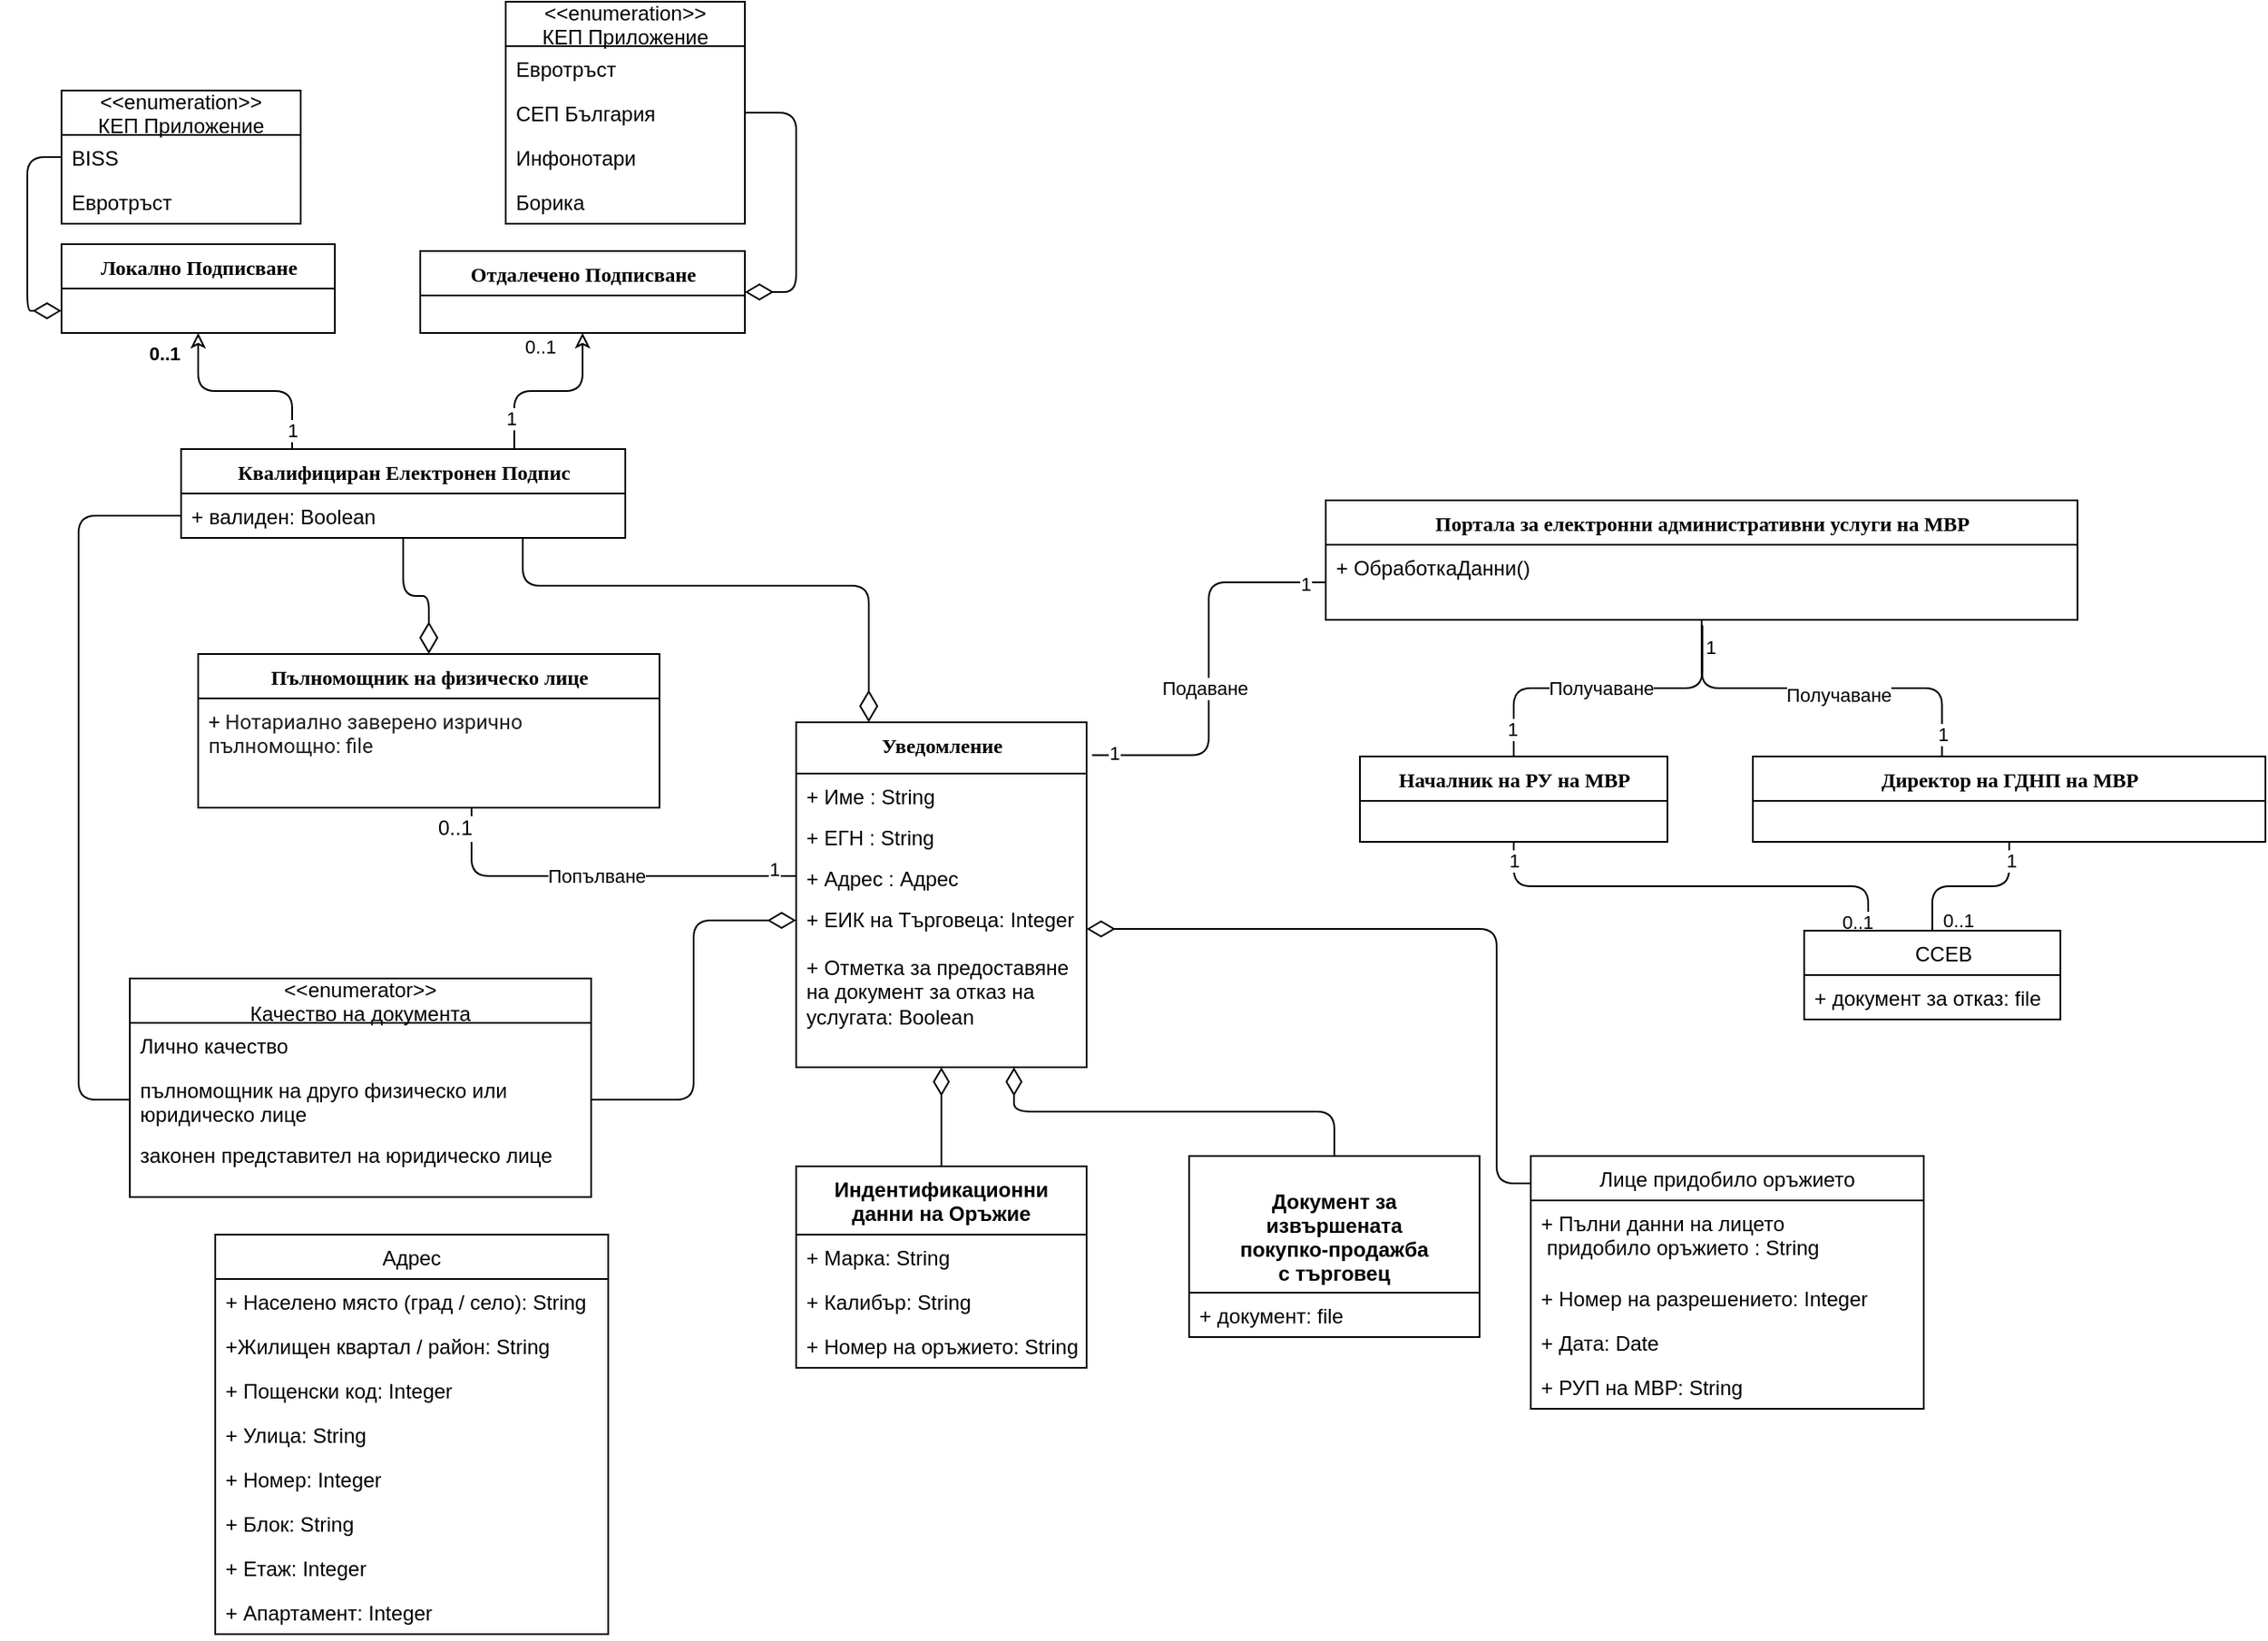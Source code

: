 <mxfile>
    <diagram id="FUfCUOJtNvwbcAhCGMT-" name="Class Diagram">
        <mxGraphModel dx="1916" dy="531" grid="1" gridSize="10" guides="1" tooltips="1" connect="1" arrows="1" fold="1" page="1" pageScale="1" pageWidth="850" pageHeight="1100" math="0" shadow="0">
            <root>
                <mxCell id="0"/>
                <mxCell id="1" parent="0"/>
                <mxCell id="204" style="edgeStyle=elbowEdgeStyle;elbow=vertical;html=1;endArrow=diamondThin;endFill=0;endSize=16;" parent="1" source="34" target="122" edge="1">
                    <mxGeometry relative="1" as="geometry"/>
                </mxCell>
                <mxCell id="34" value="Квалифициран Електронен Подпис" style="swimlane;html=1;fontStyle=1;align=center;verticalAlign=top;childLayout=stackLayout;horizontal=1;startSize=26;horizontalStack=0;resizeParent=1;resizeLast=0;collapsible=1;marginBottom=0;swimlaneFillColor=#ffffff;rounded=0;shadow=0;comic=0;labelBackgroundColor=none;strokeWidth=1;fillColor=none;fontFamily=Verdana;fontSize=12" parent="1" vertex="1">
                    <mxGeometry x="-360" y="480" width="260" height="52" as="geometry"/>
                </mxCell>
                <mxCell id="35" value="+ валиден: Boolean" style="text;html=1;strokeColor=none;fillColor=none;align=left;verticalAlign=top;spacingLeft=4;spacingRight=4;whiteSpace=wrap;overflow=hidden;rotatable=0;points=[[0,0.5],[1,0.5]];portConstraint=eastwest;" parent="34" vertex="1">
                    <mxGeometry y="26" width="260" height="26" as="geometry"/>
                </mxCell>
                <mxCell id="262" style="edgeStyle=elbowEdgeStyle;elbow=vertical;html=1;endArrow=none;endFill=0;entryX=0.25;entryY=0;entryDx=0;entryDy=0;" parent="1" source="47" target="257" edge="1">
                    <mxGeometry relative="1" as="geometry">
                        <mxPoint x="650" y="760" as="targetPoint"/>
                    </mxGeometry>
                </mxCell>
                <mxCell id="263" value="0..1" style="edgeLabel;html=1;align=center;verticalAlign=middle;resizable=0;points=[];" parent="262" vertex="1" connectable="0">
                    <mxGeometry x="0.889" y="1" relative="1" as="geometry">
                        <mxPoint x="-8" y="9" as="offset"/>
                    </mxGeometry>
                </mxCell>
                <mxCell id="270" value="1" style="edgeLabel;html=1;align=center;verticalAlign=middle;resizable=0;points=[];" parent="262" vertex="1" connectable="0">
                    <mxGeometry x="-0.915" relative="1" as="geometry">
                        <mxPoint as="offset"/>
                    </mxGeometry>
                </mxCell>
                <mxCell id="47" value="Началник на РУ на МВР" style="swimlane;html=1;fontStyle=1;align=center;verticalAlign=top;childLayout=stackLayout;horizontal=1;startSize=26;horizontalStack=0;resizeParent=1;resizeLast=0;collapsible=1;marginBottom=0;swimlaneFillColor=#ffffff;rounded=0;shadow=0;comic=0;labelBackgroundColor=none;strokeWidth=1;fillColor=none;fontFamily=Verdana;fontSize=12" parent="1" vertex="1">
                    <mxGeometry x="330" y="660" width="180" height="50" as="geometry"/>
                </mxCell>
                <mxCell id="202" style="edgeStyle=elbowEdgeStyle;html=1;exitX=0.5;exitY=1;exitDx=0;exitDy=0;entryX=0.25;entryY=0;entryDx=0;entryDy=0;elbow=vertical;endArrow=none;endFill=0;startArrow=classic;startFill=0;" parent="1" source="95" target="34" edge="1">
                    <mxGeometry relative="1" as="geometry"/>
                </mxCell>
                <mxCell id="265" value="0..1" style="edgeLabel;html=1;align=center;verticalAlign=middle;resizable=0;points=[];fontStyle=1" parent="202" vertex="1" connectable="0">
                    <mxGeometry x="-0.807" y="-2" relative="1" as="geometry">
                        <mxPoint x="-18" as="offset"/>
                    </mxGeometry>
                </mxCell>
                <mxCell id="267" value="1" style="edgeLabel;html=1;align=center;verticalAlign=middle;resizable=0;points=[];" parent="202" vertex="1" connectable="0">
                    <mxGeometry x="0.81" relative="1" as="geometry">
                        <mxPoint as="offset"/>
                    </mxGeometry>
                </mxCell>
                <mxCell id="95" value="Локално Подписване" style="swimlane;html=1;fontStyle=1;align=center;verticalAlign=top;childLayout=stackLayout;horizontal=1;startSize=26;horizontalStack=0;resizeParent=1;resizeLast=0;collapsible=1;marginBottom=0;swimlaneFillColor=#ffffff;rounded=0;shadow=0;comic=0;labelBackgroundColor=none;strokeWidth=1;fillColor=none;fontFamily=Verdana;fontSize=12" parent="1" vertex="1">
                    <mxGeometry x="-430" y="360" width="160" height="52" as="geometry"/>
                </mxCell>
                <mxCell id="203" style="edgeStyle=elbowEdgeStyle;elbow=vertical;html=1;exitX=0.5;exitY=1;exitDx=0;exitDy=0;entryX=0.75;entryY=0;entryDx=0;entryDy=0;endArrow=none;endFill=0;startArrow=classic;startFill=0;" parent="1" source="110" target="34" edge="1">
                    <mxGeometry relative="1" as="geometry"/>
                </mxCell>
                <mxCell id="266" value="0..1" style="edgeLabel;html=1;align=center;verticalAlign=middle;resizable=0;points=[];" parent="203" vertex="1" connectable="0">
                    <mxGeometry x="-0.856" y="-1" relative="1" as="geometry">
                        <mxPoint x="-24" as="offset"/>
                    </mxGeometry>
                </mxCell>
                <mxCell id="268" value="1" style="edgeLabel;html=1;align=center;verticalAlign=middle;resizable=0;points=[];" parent="203" vertex="1" connectable="0">
                    <mxGeometry x="0.654" y="-2" relative="1" as="geometry">
                        <mxPoint as="offset"/>
                    </mxGeometry>
                </mxCell>
                <mxCell id="110" value="Отдалечено Подписване" style="swimlane;html=1;fontStyle=1;align=center;verticalAlign=top;childLayout=stackLayout;horizontal=1;startSize=26;horizontalStack=0;resizeParent=1;resizeLast=0;collapsible=1;marginBottom=0;swimlaneFillColor=#ffffff;rounded=0;shadow=0;comic=0;labelBackgroundColor=none;strokeWidth=1;fillColor=none;fontFamily=Verdana;fontSize=12" parent="1" vertex="1">
                    <mxGeometry x="-220" y="364" width="190" height="48" as="geometry"/>
                </mxCell>
                <mxCell id="120" style="edgeStyle=elbowEdgeStyle;comic=0;html=1;exitX=1.019;exitY=0.095;exitDx=0;exitDy=0;endArrow=none;endFill=0;endSize=16;exitPerimeter=0;" parent="1" source="114" edge="1">
                    <mxGeometry relative="1" as="geometry">
                        <mxPoint x="310" y="558" as="targetPoint"/>
                    </mxGeometry>
                </mxCell>
                <mxCell id="128" value="Подаване" style="edgeLabel;html=1;align=center;verticalAlign=middle;resizable=0;points=[];" parent="120" vertex="1" connectable="0">
                    <mxGeometry x="-0.217" y="3" relative="1" as="geometry">
                        <mxPoint y="-15" as="offset"/>
                    </mxGeometry>
                </mxCell>
                <mxCell id="275" value="1" style="edgeLabel;html=1;align=center;verticalAlign=middle;resizable=0;points=[];" parent="120" vertex="1" connectable="0">
                    <mxGeometry x="-0.895" y="1" relative="1" as="geometry">
                        <mxPoint as="offset"/>
                    </mxGeometry>
                </mxCell>
                <mxCell id="276" value="1" style="edgeLabel;html=1;align=center;verticalAlign=middle;resizable=0;points=[];" parent="120" vertex="1" connectable="0">
                    <mxGeometry x="0.896" y="-1" relative="1" as="geometry">
                        <mxPoint as="offset"/>
                    </mxGeometry>
                </mxCell>
                <mxCell id="114" value="Уведомление" style="swimlane;html=1;fontStyle=1;align=center;verticalAlign=top;childLayout=stackLayout;horizontal=1;startSize=30;horizontalStack=0;resizeParent=1;resizeLast=0;collapsible=1;marginBottom=0;swimlaneFillColor=#ffffff;rounded=0;shadow=0;comic=0;labelBackgroundColor=none;strokeWidth=1;fillColor=none;fontFamily=Verdana;fontSize=12" parent="1" vertex="1">
                    <mxGeometry y="640" width="170" height="202" as="geometry">
                        <mxRectangle x="70" y="630" width="120" height="30" as="alternateBounds"/>
                    </mxGeometry>
                </mxCell>
                <mxCell id="155" value="+ Име : String" style="text;html=1;strokeColor=none;fillColor=none;align=left;verticalAlign=top;spacingLeft=4;spacingRight=4;whiteSpace=wrap;overflow=hidden;rotatable=0;points=[[0,0.5],[1,0.5]];portConstraint=eastwest;" parent="114" vertex="1">
                    <mxGeometry y="30" width="170" height="24" as="geometry"/>
                </mxCell>
                <mxCell id="156" value="+ ЕГН : String" style="text;html=1;strokeColor=none;fillColor=none;align=left;verticalAlign=top;spacingLeft=4;spacingRight=4;whiteSpace=wrap;overflow=hidden;rotatable=0;points=[[0,0.5],[1,0.5]];portConstraint=eastwest;" parent="114" vertex="1">
                    <mxGeometry y="54" width="170" height="24" as="geometry"/>
                </mxCell>
                <mxCell id="115" value="+ Адрес : Адрес" style="text;html=1;strokeColor=none;fillColor=none;align=left;verticalAlign=top;spacingLeft=4;spacingRight=4;whiteSpace=wrap;overflow=hidden;rotatable=0;points=[[0,0.5],[1,0.5]];portConstraint=eastwest;" parent="114" vertex="1">
                    <mxGeometry y="78" width="170" height="24" as="geometry"/>
                </mxCell>
                <mxCell id="160" value="+ ЕИК на Търговеца: Integer" style="text;html=1;strokeColor=none;fillColor=none;align=left;verticalAlign=top;spacingLeft=4;spacingRight=4;whiteSpace=wrap;overflow=hidden;rotatable=0;points=[[0,0.5],[1,0.5]];portConstraint=eastwest;" parent="114" vertex="1">
                    <mxGeometry y="102" width="170" height="28" as="geometry"/>
                </mxCell>
                <mxCell id="254" value="+ Отметка за предоставяне на документ за отказ на услугата: Boolean" style="text;html=1;strokeColor=none;fillColor=none;align=left;verticalAlign=top;spacingLeft=4;spacingRight=4;whiteSpace=wrap;overflow=hidden;rotatable=0;points=[[0,0.5],[1,0.5]];portConstraint=eastwest;" parent="114" vertex="1">
                    <mxGeometry y="130" width="170" height="50" as="geometry"/>
                </mxCell>
                <mxCell id="261" style="edgeStyle=elbowEdgeStyle;html=1;entryX=0.5;entryY=0;entryDx=0;entryDy=0;elbow=vertical;endArrow=none;endFill=0;" parent="1" source="117" target="257" edge="1">
                    <mxGeometry relative="1" as="geometry"/>
                </mxCell>
                <mxCell id="264" value="0..1" style="edgeLabel;html=1;align=center;verticalAlign=middle;resizable=0;points=[];" parent="261" vertex="1" connectable="0">
                    <mxGeometry x="0.716" relative="1" as="geometry">
                        <mxPoint x="15" y="8" as="offset"/>
                    </mxGeometry>
                </mxCell>
                <mxCell id="271" value="1" style="edgeLabel;html=1;align=center;verticalAlign=middle;resizable=0;points=[];" parent="261" vertex="1" connectable="0">
                    <mxGeometry x="-0.773" y="1" relative="1" as="geometry">
                        <mxPoint as="offset"/>
                    </mxGeometry>
                </mxCell>
                <mxCell id="117" value="Директор на ГДНП на МВР" style="swimlane;html=1;fontStyle=1;align=center;verticalAlign=top;childLayout=stackLayout;horizontal=1;startSize=26;horizontalStack=0;resizeParent=1;resizeLast=0;collapsible=1;marginBottom=0;swimlaneFillColor=#ffffff;rounded=0;shadow=0;comic=0;labelBackgroundColor=none;strokeWidth=1;fillColor=none;fontFamily=Verdana;fontSize=12" parent="1" vertex="1">
                    <mxGeometry x="560" y="660" width="300" height="50" as="geometry"/>
                </mxCell>
                <mxCell id="121" style="edgeStyle=elbowEdgeStyle;comic=0;html=1;entryX=0.369;entryY=0.002;entryDx=0;entryDy=0;endArrow=none;endFill=0;endSize=16;elbow=vertical;entryPerimeter=0;" parent="1" source="119" target="117" edge="1">
                    <mxGeometry relative="1" as="geometry"/>
                </mxCell>
                <mxCell id="158" value="Получаване" style="edgeLabel;html=1;align=center;verticalAlign=middle;resizable=0;points=[];" parent="121" vertex="1" connectable="0">
                    <mxGeometry x="0.129" y="-1" relative="1" as="geometry">
                        <mxPoint x="-5" y="3" as="offset"/>
                    </mxGeometry>
                </mxCell>
                <mxCell id="273" value="1" style="edgeLabel;html=1;align=center;verticalAlign=middle;resizable=0;points=[];" parent="121" vertex="1" connectable="0">
                    <mxGeometry x="0.881" relative="1" as="geometry">
                        <mxPoint as="offset"/>
                    </mxGeometry>
                </mxCell>
                <mxCell id="119" value="Портала за електронни административни услуги на МВР" style="swimlane;html=1;fontStyle=1;align=center;verticalAlign=top;childLayout=stackLayout;horizontal=1;startSize=26;horizontalStack=0;resizeParent=1;resizeLast=0;collapsible=1;marginBottom=0;swimlaneFillColor=#ffffff;rounded=0;shadow=0;comic=0;labelBackgroundColor=none;strokeWidth=1;fillColor=none;fontFamily=Verdana;fontSize=12" parent="1" vertex="1">
                    <mxGeometry x="310" y="510" width="440" height="70" as="geometry"/>
                </mxCell>
                <mxCell id="134" value="+ ОбработкаДанни()" style="text;html=1;strokeColor=none;fillColor=none;align=left;verticalAlign=top;spacingLeft=4;spacingRight=4;whiteSpace=wrap;overflow=hidden;rotatable=0;points=[[0,0.5],[1,0.5]];portConstraint=eastwest;" parent="119" vertex="1">
                    <mxGeometry y="26" width="440" height="44" as="geometry"/>
                </mxCell>
                <mxCell id="122" value="Пълномощник на физическо лице" style="swimlane;html=1;fontStyle=1;align=center;verticalAlign=top;childLayout=stackLayout;horizontal=1;startSize=26;horizontalStack=0;resizeParent=1;resizeLast=0;collapsible=1;marginBottom=0;swimlaneFillColor=#ffffff;rounded=0;shadow=0;comic=0;labelBackgroundColor=none;strokeWidth=1;fillColor=none;fontFamily=Verdana;fontSize=12" parent="1" vertex="1">
                    <mxGeometry x="-350" y="600" width="270" height="90" as="geometry"/>
                </mxCell>
                <mxCell id="123" value="&lt;font style=&quot;font-size: 12px;&quot;&gt;&lt;span style=&quot;color: rgb(32, 32, 32); font-family: Roboto, Verdana, &amp;quot;Segoe UI&amp;quot;, &amp;quot;Helvetica Neue&amp;quot;, Arial, sans-serif, &amp;quot;Apple Color Emoji&amp;quot;, &amp;quot;Segoe UI Emoji&amp;quot;, &amp;quot;Segoe UI Symbol&amp;quot;; text-align: justify; background-color: rgb(255, 255, 255);&quot;&gt;+ Нотариално заверено изрично пълномощно: file&lt;/span&gt;&lt;/font&gt;" style="text;html=1;strokeColor=none;fillColor=none;align=left;verticalAlign=top;spacingLeft=4;spacingRight=4;whiteSpace=wrap;overflow=hidden;rotatable=0;points=[[0,0.5],[1,0.5]];portConstraint=eastwest;" parent="122" vertex="1">
                    <mxGeometry y="26" width="270" height="64" as="geometry"/>
                </mxCell>
                <mxCell id="124" style="edgeStyle=elbowEdgeStyle;comic=0;html=1;endArrow=none;endFill=0;endSize=16;" parent="1" target="123" edge="1">
                    <mxGeometry relative="1" as="geometry">
                        <mxPoint y="730" as="sourcePoint"/>
                        <Array as="points">
                            <mxPoint x="-190" y="740"/>
                            <mxPoint x="-200" y="760"/>
                        </Array>
                    </mxGeometry>
                </mxCell>
                <mxCell id="129" value="Попълване" style="edgeLabel;html=1;align=center;verticalAlign=middle;resizable=0;points=[];" parent="124" vertex="1" connectable="0">
                    <mxGeometry x="-0.262" y="-2" relative="1" as="geometry">
                        <mxPoint x="-32" y="2" as="offset"/>
                    </mxGeometry>
                </mxCell>
                <mxCell id="256" value="0..1" style="edgeLabel;html=1;align=center;verticalAlign=middle;resizable=0;points=[];fontSize=12;" parent="124" vertex="1" connectable="0">
                    <mxGeometry x="0.901" y="2" relative="1" as="geometry">
                        <mxPoint x="-8" as="offset"/>
                    </mxGeometry>
                </mxCell>
                <mxCell id="269" value="1" style="edgeLabel;html=1;align=center;verticalAlign=middle;resizable=0;points=[];" parent="124" vertex="1" connectable="0">
                    <mxGeometry x="-0.887" y="-4" relative="1" as="geometry">
                        <mxPoint as="offset"/>
                    </mxGeometry>
                </mxCell>
                <mxCell id="139" value="Индентификационни &#10;данни на Оръжие" style="swimlane;fontStyle=1;childLayout=stackLayout;horizontal=1;startSize=40;fillColor=none;horizontalStack=0;resizeParent=1;resizeParentMax=0;resizeLast=0;collapsible=1;marginBottom=0;glass=0;" parent="1" vertex="1">
                    <mxGeometry y="900" width="170" height="118" as="geometry"/>
                </mxCell>
                <mxCell id="140" value="+ Марка: String" style="text;strokeColor=none;fillColor=none;align=left;verticalAlign=top;spacingLeft=4;spacingRight=4;overflow=hidden;rotatable=0;points=[[0,0.5],[1,0.5]];portConstraint=eastwest;" parent="139" vertex="1">
                    <mxGeometry y="40" width="170" height="26" as="geometry"/>
                </mxCell>
                <mxCell id="141" value="+ Калибър: String" style="text;strokeColor=none;fillColor=none;align=left;verticalAlign=top;spacingLeft=4;spacingRight=4;overflow=hidden;rotatable=0;points=[[0,0.5],[1,0.5]];portConstraint=eastwest;" parent="139" vertex="1">
                    <mxGeometry y="66" width="170" height="26" as="geometry"/>
                </mxCell>
                <mxCell id="142" value="+ Номер на оръжието: String" style="text;strokeColor=none;fillColor=none;align=left;verticalAlign=top;spacingLeft=4;spacingRight=4;overflow=hidden;rotatable=0;points=[[0,0.5],[1,0.5]];portConstraint=eastwest;" parent="139" vertex="1">
                    <mxGeometry y="92" width="170" height="26" as="geometry"/>
                </mxCell>
                <mxCell id="143" style="edgeStyle=none;html=1;endArrow=diamondThin;endFill=0;endSize=14;exitX=0.5;exitY=0;exitDx=0;exitDy=0;entryX=0.5;entryY=1;entryDx=0;entryDy=0;" parent="1" source="139" target="114" edge="1">
                    <mxGeometry relative="1" as="geometry">
                        <mxPoint x="70" y="680" as="targetPoint"/>
                    </mxGeometry>
                </mxCell>
                <mxCell id="163" value="&lt;&lt;enumeration&gt;&gt;&#10;КЕП Приложение" style="swimlane;fontStyle=0;childLayout=stackLayout;horizontal=1;startSize=26;fillColor=none;horizontalStack=0;resizeParent=1;resizeParentMax=0;resizeLast=0;collapsible=1;marginBottom=0;glass=0;" parent="1" vertex="1">
                    <mxGeometry x="-170" y="218" width="140" height="130" as="geometry"/>
                </mxCell>
                <mxCell id="164" value="Евротръст" style="text;strokeColor=none;fillColor=none;align=left;verticalAlign=top;spacingLeft=4;spacingRight=4;overflow=hidden;rotatable=0;points=[[0,0.5],[1,0.5]];portConstraint=eastwest;glass=0;" parent="163" vertex="1">
                    <mxGeometry y="26" width="140" height="26" as="geometry"/>
                </mxCell>
                <mxCell id="165" value="СЕП България" style="text;strokeColor=none;fillColor=none;align=left;verticalAlign=top;spacingLeft=4;spacingRight=4;overflow=hidden;rotatable=0;points=[[0,0.5],[1,0.5]];portConstraint=eastwest;glass=0;" parent="163" vertex="1">
                    <mxGeometry y="52" width="140" height="26" as="geometry"/>
                </mxCell>
                <mxCell id="166" value="Инфонотари" style="text;strokeColor=none;fillColor=none;align=left;verticalAlign=top;spacingLeft=4;spacingRight=4;overflow=hidden;rotatable=0;points=[[0,0.5],[1,0.5]];portConstraint=eastwest;glass=0;" parent="163" vertex="1">
                    <mxGeometry y="78" width="140" height="26" as="geometry"/>
                </mxCell>
                <mxCell id="172" value="Борика" style="text;strokeColor=none;fillColor=none;align=left;verticalAlign=top;spacingLeft=4;spacingRight=4;overflow=hidden;rotatable=0;points=[[0,0.5],[1,0.5]];portConstraint=eastwest;glass=0;" parent="163" vertex="1">
                    <mxGeometry y="104" width="140" height="26" as="geometry"/>
                </mxCell>
                <mxCell id="173" style="edgeStyle=elbowEdgeStyle;html=1;exitX=1;exitY=0.5;exitDx=0;exitDy=0;entryX=1;entryY=0.5;entryDx=0;entryDy=0;endArrow=diamondThin;endFill=0;endSize=14;" parent="1" source="165" target="110" edge="1">
                    <mxGeometry relative="1" as="geometry">
                        <mxPoint x="400" y="540" as="targetPoint"/>
                        <Array as="points">
                            <mxPoint y="360"/>
                            <mxPoint x="-10" y="350"/>
                            <mxPoint x="20" y="350"/>
                            <mxPoint x="440" y="500"/>
                            <mxPoint x="400" y="510"/>
                        </Array>
                    </mxGeometry>
                </mxCell>
                <mxCell id="174" value="&lt;&lt;enumeration&gt;&gt;&#10;КЕП Приложение" style="swimlane;fontStyle=0;childLayout=stackLayout;horizontal=1;startSize=26;fillColor=none;horizontalStack=0;resizeParent=1;resizeParentMax=0;resizeLast=0;collapsible=1;marginBottom=0;glass=0;" parent="1" vertex="1">
                    <mxGeometry x="-430" y="270" width="140" height="78" as="geometry"/>
                </mxCell>
                <mxCell id="175" value="BISS" style="text;strokeColor=none;fillColor=none;align=left;verticalAlign=top;spacingLeft=4;spacingRight=4;overflow=hidden;rotatable=0;points=[[0,0.5],[1,0.5]];portConstraint=eastwest;glass=0;" parent="174" vertex="1">
                    <mxGeometry y="26" width="140" height="26" as="geometry"/>
                </mxCell>
                <mxCell id="176" value="Евротръст" style="text;strokeColor=none;fillColor=none;align=left;verticalAlign=top;spacingLeft=4;spacingRight=4;overflow=hidden;rotatable=0;points=[[0,0.5],[1,0.5]];portConstraint=eastwest;glass=0;" parent="174" vertex="1">
                    <mxGeometry y="52" width="140" height="26" as="geometry"/>
                </mxCell>
                <mxCell id="179" style="edgeStyle=elbowEdgeStyle;html=1;entryX=0;entryY=0.75;entryDx=0;entryDy=0;endArrow=diamondThin;endFill=0;endSize=14;exitX=0;exitY=0.5;exitDx=0;exitDy=0;" parent="1" source="175" target="95" edge="1">
                    <mxGeometry relative="1" as="geometry">
                        <mxPoint x="30" y="531" as="targetPoint"/>
                        <Array as="points">
                            <mxPoint x="-450" y="360"/>
                        </Array>
                    </mxGeometry>
                </mxCell>
                <mxCell id="180" value="&lt;&lt;enumerator&gt;&gt;&#10;Качество на документа" style="swimlane;fontStyle=0;childLayout=stackLayout;horizontal=1;startSize=26;fillColor=none;horizontalStack=0;resizeParent=1;resizeParentMax=0;resizeLast=0;collapsible=1;marginBottom=0;glass=0;" parent="1" vertex="1">
                    <mxGeometry x="-390" y="790" width="270" height="128" as="geometry"/>
                </mxCell>
                <mxCell id="181" value="Лично качество" style="text;strokeColor=none;fillColor=none;align=left;verticalAlign=top;spacingLeft=4;spacingRight=4;overflow=hidden;rotatable=0;points=[[0,0.5],[1,0.5]];portConstraint=eastwest;glass=0;" parent="180" vertex="1">
                    <mxGeometry y="26" width="270" height="26" as="geometry"/>
                </mxCell>
                <mxCell id="182" value="пълномощник на друго физическо или &#10;юридическо лице" style="text;strokeColor=none;fillColor=none;align=left;verticalAlign=top;spacingLeft=4;spacingRight=4;overflow=hidden;rotatable=0;points=[[0,0.5],[1,0.5]];portConstraint=eastwest;glass=0;" parent="180" vertex="1">
                    <mxGeometry y="52" width="270" height="38" as="geometry"/>
                </mxCell>
                <mxCell id="189" value="законен представител на юридическо лице" style="text;strokeColor=none;fillColor=none;align=left;verticalAlign=top;spacingLeft=4;spacingRight=4;overflow=hidden;rotatable=0;points=[[0,0.5],[1,0.5]];portConstraint=eastwest;glass=0;" parent="180" vertex="1">
                    <mxGeometry y="90" width="270" height="38" as="geometry"/>
                </mxCell>
                <mxCell id="198" style="edgeStyle=elbowEdgeStyle;html=1;entryX=0;entryY=0.5;entryDx=0;entryDy=0;strokeColor=default;endArrow=diamondThin;endFill=0;endSize=14;exitX=1;exitY=0.5;exitDx=0;exitDy=0;" parent="1" source="182" target="160" edge="1">
                    <mxGeometry relative="1" as="geometry"/>
                </mxCell>
                <mxCell id="205" style="edgeStyle=elbowEdgeStyle;elbow=vertical;html=1;entryX=0.25;entryY=0;entryDx=0;entryDy=0;endArrow=diamondThin;endFill=0;endSize=16;" parent="1" source="35" target="114" edge="1">
                    <mxGeometry relative="1" as="geometry">
                        <Array as="points">
                            <mxPoint x="-160" y="560"/>
                        </Array>
                    </mxGeometry>
                </mxCell>
                <mxCell id="211" style="edgeStyle=elbowEdgeStyle;html=1;fontSize=12;endArrow=diamondThin;endFill=0;endSize=14;elbow=vertical;entryX=0.75;entryY=1;entryDx=0;entryDy=0;" parent="1" source="207" target="114" edge="1">
                    <mxGeometry relative="1" as="geometry">
                        <mxPoint x="85" y="840" as="targetPoint"/>
                    </mxGeometry>
                </mxCell>
                <mxCell id="207" value="&#10;Документ за&#10;извършената&#10;покупко-продажба&#10;с търговец" style="swimlane;fontStyle=1;childLayout=stackLayout;horizontal=1;startSize=80;fillColor=none;horizontalStack=0;resizeParent=1;resizeParentMax=0;resizeLast=0;collapsible=1;marginBottom=0;glass=0;" parent="1" vertex="1">
                    <mxGeometry x="230" y="894" width="170" height="106" as="geometry"/>
                </mxCell>
                <mxCell id="235" value="+ документ: file" style="text;strokeColor=none;fillColor=none;align=left;verticalAlign=top;spacingLeft=4;spacingRight=4;overflow=hidden;rotatable=0;points=[[0,0.5],[1,0.5]];portConstraint=eastwest;" parent="207" vertex="1">
                    <mxGeometry y="80" width="170" height="26" as="geometry"/>
                </mxCell>
                <mxCell id="212" style="edgeStyle=elbowEdgeStyle;html=1;fontSize=12;endArrow=none;endFill=0;endSize=16;exitX=0;exitY=0.5;exitDx=0;exitDy=0;" parent="1" source="182" edge="1">
                    <mxGeometry relative="1" as="geometry">
                        <mxPoint x="-360" y="519" as="targetPoint"/>
                        <Array as="points">
                            <mxPoint x="-420" y="690"/>
                        </Array>
                    </mxGeometry>
                </mxCell>
                <mxCell id="226" value="Адрес" style="swimlane;fontStyle=0;childLayout=stackLayout;horizontal=1;startSize=26;fillColor=none;horizontalStack=0;resizeParent=1;resizeParentMax=0;resizeLast=0;collapsible=1;marginBottom=0;" parent="1" vertex="1">
                    <mxGeometry x="-340" y="940" width="230" height="234" as="geometry"/>
                </mxCell>
                <mxCell id="227" value="+ Населено място (град / село): String" style="text;strokeColor=none;fillColor=none;align=left;verticalAlign=top;spacingLeft=4;spacingRight=4;overflow=hidden;rotatable=0;points=[[0,0.5],[1,0.5]];portConstraint=eastwest;" parent="226" vertex="1">
                    <mxGeometry y="26" width="230" height="26" as="geometry"/>
                </mxCell>
                <mxCell id="228" value="+Жилищен квартал / район: String" style="text;strokeColor=none;fillColor=none;align=left;verticalAlign=top;spacingLeft=4;spacingRight=4;overflow=hidden;rotatable=0;points=[[0,0.5],[1,0.5]];portConstraint=eastwest;" parent="226" vertex="1">
                    <mxGeometry y="52" width="230" height="26" as="geometry"/>
                </mxCell>
                <mxCell id="229" value="+ Пощенски код: Integer" style="text;strokeColor=none;fillColor=none;align=left;verticalAlign=top;spacingLeft=4;spacingRight=4;overflow=hidden;rotatable=0;points=[[0,0.5],[1,0.5]];portConstraint=eastwest;" parent="226" vertex="1">
                    <mxGeometry y="78" width="230" height="26" as="geometry"/>
                </mxCell>
                <mxCell id="230" value="+ Улица: String" style="text;strokeColor=none;fillColor=none;align=left;verticalAlign=top;spacingLeft=4;spacingRight=4;overflow=hidden;rotatable=0;points=[[0,0.5],[1,0.5]];portConstraint=eastwest;" parent="226" vertex="1">
                    <mxGeometry y="104" width="230" height="26" as="geometry"/>
                </mxCell>
                <mxCell id="231" value="+ Номер: Integer" style="text;strokeColor=none;fillColor=none;align=left;verticalAlign=top;spacingLeft=4;spacingRight=4;overflow=hidden;rotatable=0;points=[[0,0.5],[1,0.5]];portConstraint=eastwest;" parent="226" vertex="1">
                    <mxGeometry y="130" width="230" height="26" as="geometry"/>
                </mxCell>
                <mxCell id="232" value="+ Блок: String" style="text;strokeColor=none;fillColor=none;align=left;verticalAlign=top;spacingLeft=4;spacingRight=4;overflow=hidden;rotatable=0;points=[[0,0.5],[1,0.5]];portConstraint=eastwest;" parent="226" vertex="1">
                    <mxGeometry y="156" width="230" height="26" as="geometry"/>
                </mxCell>
                <mxCell id="233" value="+ Етаж: Integer" style="text;strokeColor=none;fillColor=none;align=left;verticalAlign=top;spacingLeft=4;spacingRight=4;overflow=hidden;rotatable=0;points=[[0,0.5],[1,0.5]];portConstraint=eastwest;" parent="226" vertex="1">
                    <mxGeometry y="182" width="230" height="26" as="geometry"/>
                </mxCell>
                <mxCell id="234" value="+ Апартамент: Integer" style="text;strokeColor=none;fillColor=none;align=left;verticalAlign=top;spacingLeft=4;spacingRight=4;overflow=hidden;rotatable=0;points=[[0,0.5],[1,0.5]];portConstraint=eastwest;" parent="226" vertex="1">
                    <mxGeometry y="208" width="230" height="26" as="geometry"/>
                </mxCell>
                <mxCell id="236" style="edgeStyle=elbowEdgeStyle;comic=0;html=1;entryX=0.5;entryY=0;entryDx=0;entryDy=0;endArrow=none;endFill=0;endSize=16;elbow=vertical;exitX=0.501;exitY=1.071;exitDx=0;exitDy=0;exitPerimeter=0;" parent="1" source="134" target="47" edge="1">
                    <mxGeometry relative="1" as="geometry">
                        <mxPoint x="380" y="579.9" as="sourcePoint"/>
                        <mxPoint x="520.7" y="660.0" as="targetPoint"/>
                        <Array as="points">
                            <mxPoint x="460" y="620"/>
                            <mxPoint x="490" y="600"/>
                        </Array>
                    </mxGeometry>
                </mxCell>
                <mxCell id="237" value="Получаване" style="edgeLabel;html=1;align=center;verticalAlign=middle;resizable=0;points=[];" parent="236" vertex="1" connectable="0">
                    <mxGeometry x="0.129" y="-1" relative="1" as="geometry">
                        <mxPoint x="9" y="1" as="offset"/>
                    </mxGeometry>
                </mxCell>
                <mxCell id="272" value="1" style="edgeLabel;html=1;align=center;verticalAlign=middle;resizable=0;points=[];" parent="236" vertex="1" connectable="0">
                    <mxGeometry x="0.829" y="-1" relative="1" as="geometry">
                        <mxPoint as="offset"/>
                    </mxGeometry>
                </mxCell>
                <mxCell id="274" value="1" style="edgeLabel;html=1;align=center;verticalAlign=middle;resizable=0;points=[];" parent="236" vertex="1" connectable="0">
                    <mxGeometry x="-0.863" y="4" relative="1" as="geometry">
                        <mxPoint as="offset"/>
                    </mxGeometry>
                </mxCell>
                <mxCell id="252" style="edgeStyle=elbowEdgeStyle;html=1;entryX=1;entryY=0.5;entryDx=0;entryDy=0;endArrow=diamondThin;endFill=0;endSize=14;" parent="1" source="238" edge="1">
                    <mxGeometry relative="1" as="geometry">
                        <mxPoint x="170" y="761" as="targetPoint"/>
                        <Array as="points">
                            <mxPoint x="410" y="910"/>
                            <mxPoint x="410" y="830"/>
                        </Array>
                    </mxGeometry>
                </mxCell>
                <mxCell id="238" value="Лице придобило оръжието" style="swimlane;fontStyle=0;childLayout=stackLayout;horizontal=1;startSize=26;fillColor=none;horizontalStack=0;resizeParent=1;resizeParentMax=0;resizeLast=0;collapsible=1;marginBottom=0;" parent="1" vertex="1">
                    <mxGeometry x="430" y="894" width="230" height="148" as="geometry"/>
                </mxCell>
                <mxCell id="239" value="+ Пълни данни на лицето&#10; придобило оръжието : String" style="text;strokeColor=none;fillColor=none;align=left;verticalAlign=top;spacingLeft=4;spacingRight=4;overflow=hidden;rotatable=0;points=[[0,0.5],[1,0.5]];portConstraint=eastwest;" parent="238" vertex="1">
                    <mxGeometry y="26" width="230" height="44" as="geometry"/>
                </mxCell>
                <mxCell id="240" value="+ Номер на разрешението: Integer" style="text;strokeColor=none;fillColor=none;align=left;verticalAlign=top;spacingLeft=4;spacingRight=4;overflow=hidden;rotatable=0;points=[[0,0.5],[1,0.5]];portConstraint=eastwest;" parent="238" vertex="1">
                    <mxGeometry y="70" width="230" height="26" as="geometry"/>
                </mxCell>
                <mxCell id="241" value="+ Дата: Date" style="text;strokeColor=none;fillColor=none;align=left;verticalAlign=top;spacingLeft=4;spacingRight=4;overflow=hidden;rotatable=0;points=[[0,0.5],[1,0.5]];portConstraint=eastwest;" parent="238" vertex="1">
                    <mxGeometry y="96" width="230" height="26" as="geometry"/>
                </mxCell>
                <mxCell id="251" value="+ РУП на МВР: String" style="text;strokeColor=none;fillColor=none;align=left;verticalAlign=top;spacingLeft=4;spacingRight=4;overflow=hidden;rotatable=0;points=[[0,0.5],[1,0.5]];portConstraint=eastwest;" parent="238" vertex="1">
                    <mxGeometry y="122" width="230" height="26" as="geometry"/>
                </mxCell>
                <mxCell id="257" value="    ССЕВ" style="swimlane;fontStyle=0;childLayout=stackLayout;horizontal=1;startSize=26;fillColor=none;horizontalStack=0;resizeParent=1;resizeParentMax=0;resizeLast=0;collapsible=1;marginBottom=0;" parent="1" vertex="1">
                    <mxGeometry x="590" y="762" width="150" height="52" as="geometry"/>
                </mxCell>
                <mxCell id="258" value="+ документ за отказ: file" style="text;strokeColor=none;fillColor=none;align=left;verticalAlign=top;spacingLeft=4;spacingRight=4;overflow=hidden;rotatable=0;points=[[0,0.5],[1,0.5]];portConstraint=eastwest;" parent="257" vertex="1">
                    <mxGeometry y="26" width="150" height="26" as="geometry"/>
                </mxCell>
            </root>
        </mxGraphModel>
    </diagram>
</mxfile>